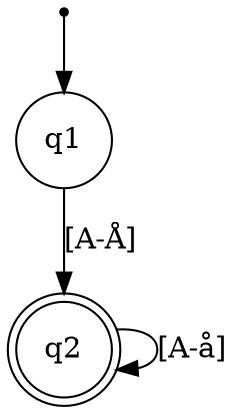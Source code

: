 digraph name_dfa {
    fontname="Helvetica,Arial-sans-serif"
    node [shape = doublecircle] q2;
    node [shape = point] qi;

    node [shape = circle];
    qi -> q1;
    q1 -> q2 [label = "[A-Å]"];
    q2 -> q2 [label = "[A-å]"];
}